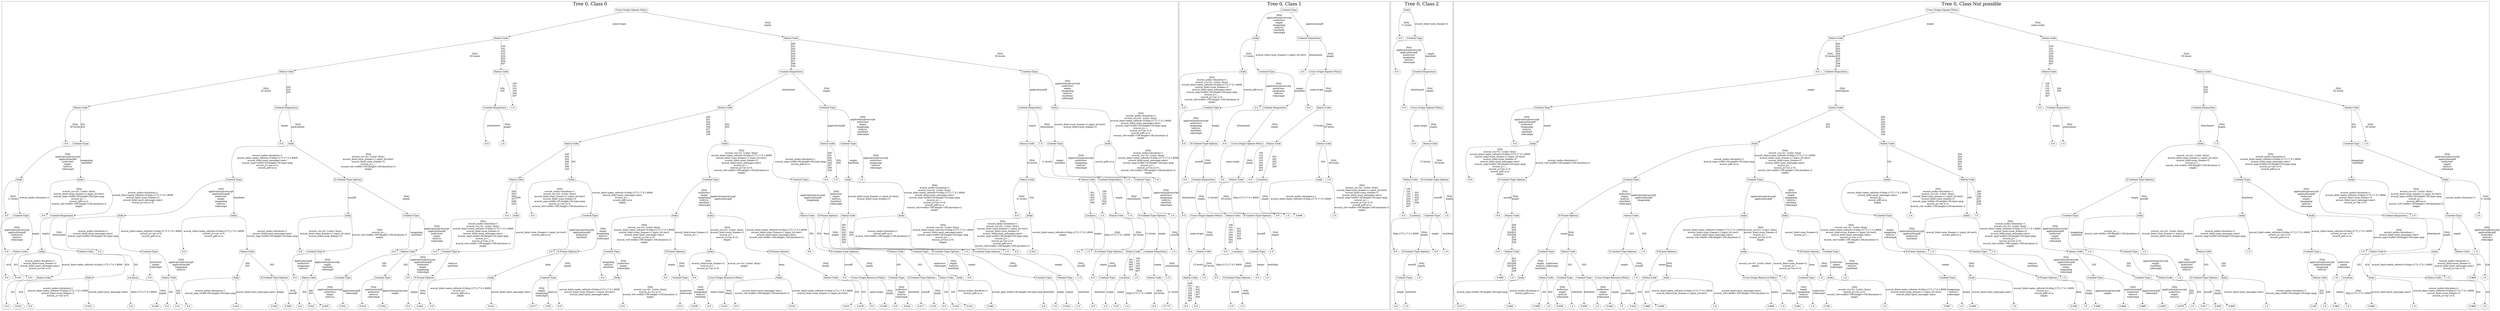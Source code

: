 /*
Generated by:
    http://https://github.com/h2oai/h2o-3/tree/master/h2o-genmodel/src/main/java/hex/genmodel/tools/PrintMojo.java
*/

/*
On a mac:

$ brew install graphviz
$ dot -Tpng file.gv -o file.png
$ open file.png
*/

digraph G {

subgraph cluster_0 {
/* Nodes */

/* Level 0 */
{
"SG_0_Node_0" [shape=box, fontsize=20, label="Cross-Origin-Opener-Policy"]
}

/* Level 1 */
{
"SG_0_Node_1" [shape=box, fontsize=20, label="Status-Code"]
"SG_0_Node_2" [shape=box, fontsize=20, label="Status-Code"]
}

/* Level 2 */
{
"SG_0_Node_3" [shape=box, fontsize=20, label="Status-Code"]
"SG_0_Node_4" [shape=box, fontsize=20, label="Status-Code"]
"SG_0_Node_5" [shape=box, fontsize=20, label="Content-Disposition"]
"SG_0_Node_6" [shape=box, fontsize=20, label="Content-Type"]
}

/* Level 3 */
{
"SG_0_Node_7" [shape=box, fontsize=20, label="Status-Code"]
"SG_0_Node_8" [shape=box, fontsize=20, label="Content-Disposition"]
"SG_0_Node_9" [shape=box, fontsize=20, label="Content-Disposition"]
"SG_0_Node_136" [fontsize=20, label="1.0"]
"SG_0_Node_10" [shape=box, fontsize=20, label="Status-Code"]
"SG_0_Node_11" [shape=box, fontsize=20, label="Content-Type"]
"SG_0_Node_12" [shape=box, fontsize=20, label="Content-Disposition"]
"SG_0_Node_13" [shape=box, fontsize=20, label="body"]
}

/* Level 4 */
{
"SG_0_Node_137" [fontsize=20, label="0.0"]
"SG_0_Node_14" [shape=box, fontsize=20, label="Content-Type"]
"SG_0_Node_138" [fontsize=20, label="0.0"]
"SG_0_Node_15" [shape=box, fontsize=20, label="body"]
"SG_0_Node_139" [fontsize=20, label="0.0"]
"SG_0_Node_140" [fontsize=20, label="1.0"]
"SG_0_Node_16" [shape=box, fontsize=20, label="Status-Code"]
"SG_0_Node_17" [shape=box, fontsize=20, label="body"]
"SG_0_Node_18" [shape=box, fontsize=20, label="Status-Code"]
"SG_0_Node_19" [shape=box, fontsize=20, label="Content-Type"]
"SG_0_Node_20" [shape=box, fontsize=20, label="Status-Code"]
"SG_0_Node_141" [fontsize=20, label="1.0"]
"SG_0_Node_21" [shape=box, fontsize=20, label="Content-Type"]
"SG_0_Node_22" [shape=box, fontsize=20, label="body"]
}

/* Level 5 */
{
"SG_0_Node_23" [shape=box, fontsize=20, label="body"]
"SG_0_Node_24" [shape=box, fontsize=20, label="body"]
"SG_0_Node_25" [shape=box, fontsize=20, label="Content-Type"]
"SG_0_Node_26" [shape=box, fontsize=20, label="X-Content-Type-Options"]
"SG_0_Node_27" [shape=box, fontsize=20, label="Status-Code"]
"SG_0_Node_28" [shape=box, fontsize=20, label="body"]
"SG_0_Node_29" [shape=box, fontsize=20, label="Content-Type"]
"SG_0_Node_30" [shape=box, fontsize=20, label="Content-Type"]
"SG_0_Node_142" [fontsize=20, label="0.0"]
"SG_0_Node_143" [fontsize=20, label="1.0"]
"SG_0_Node_31" [shape=box, fontsize=20, label="body"]
"SG_0_Node_144" [fontsize=20, label="1.0"]
"SG_0_Node_32" [shape=box, fontsize=20, label="Status-Code"]
"SG_0_Node_33" [shape=box, fontsize=20, label="Status-Code"]
"SG_0_Node_34" [shape=box, fontsize=20, label="Content-Disposition"]
"SG_0_Node_145" [fontsize=20, label="1.0"]
"SG_0_Node_35" [shape=box, fontsize=20, label="Content-Type"]
"SG_0_Node_146" [fontsize=20, label="1.0"]
}

/* Level 6 */
{
"SG_0_Node_147" [fontsize=20, label="0.0"]
"SG_0_Node_36" [shape=box, fontsize=20, label="Content-Type"]
"SG_0_Node_148" [fontsize=20, label="0.0"]
"SG_0_Node_37" [shape=box, fontsize=20, label="Content-Disposition"]
"SG_0_Node_38" [shape=box, fontsize=20, label="body"]
"SG_0_Node_39" [shape=box, fontsize=20, label="body"]
"SG_0_Node_40" [shape=box, fontsize=20, label="body"]
"SG_0_Node_41" [shape=box, fontsize=20, label="Content-Type"]
"SG_0_Node_149" [fontsize=20, label="0.0"]
"SG_0_Node_42" [shape=box, fontsize=20, label="body"]
"SG_0_Node_150" [fontsize=20, label="0.0"]
"SG_0_Node_43" [shape=box, fontsize=20, label="Content-Type"]
"SG_0_Node_44" [shape=box, fontsize=20, label="body"]
"SG_0_Node_45" [shape=box, fontsize=20, label="body"]
"SG_0_Node_46" [shape=box, fontsize=20, label="Status-Code"]
"SG_0_Node_47" [shape=box, fontsize=20, label="X-Frame-Options"]
"SG_0_Node_48" [shape=box, fontsize=20, label="Status-Code"]
"SG_0_Node_49" [shape=box, fontsize=20, label="body"]
"SG_0_Node_151" [fontsize=20, label="0.0"]
"SG_0_Node_50" [shape=box, fontsize=20, label="body"]
"SG_0_Node_51" [shape=box, fontsize=20, label="Location"]
"SG_0_Node_152" [fontsize=20, label="1.0"]
"SG_0_Node_52" [shape=box, fontsize=20, label="Status-Code"]
"SG_0_Node_153" [fontsize=20, label="1.0"]
"SG_0_Node_53" [shape=box, fontsize=20, label="X-Content-Type-Options"]
"SG_0_Node_154" [fontsize=20, label="1.0"]
}

/* Level 7 */
{
"SG_0_Node_155" [fontsize=20, label="0.0"]
"SG_0_Node_54" [shape=box, fontsize=20, label="Status-Code"]
"SG_0_Node_55" [shape=box, fontsize=20, label="body"]
"SG_0_Node_56" [shape=box, fontsize=20, label="Status-Code"]
"SG_0_Node_156" [fontsize=20, label="0.0"]
"SG_0_Node_57" [shape=box, fontsize=20, label="Content-Type"]
"SG_0_Node_157" [fontsize=20, label="0.0"]
"SG_0_Node_58" [shape=box, fontsize=20, label="Status-Code"]
"SG_0_Node_158" [fontsize=20, label="0.0"]
"SG_0_Node_59" [shape=box, fontsize=20, label="Content-Type"]
"SG_0_Node_159" [fontsize=20, label="0.0"]
"SG_0_Node_60" [shape=box, fontsize=20, label="Status-Code"]
"SG_0_Node_160" [fontsize=20, label="0.0"]
"SG_0_Node_61" [shape=box, fontsize=20, label="Content-Type"]
"SG_0_Node_161" [fontsize=20, label="0.0"]
"SG_0_Node_62" [shape=box, fontsize=20, label="X-Frame-Options"]
"SG_0_Node_63" [shape=box, fontsize=20, label="Content-Type"]
"SG_0_Node_64" [shape=box, fontsize=20, label="X-Frame-Options"]
"SG_0_Node_65" [shape=box, fontsize=20, label="body"]
"SG_0_Node_66" [shape=box, fontsize=20, label="X-Frame-Options"]
"SG_0_Node_162" [fontsize=20, label="0.0"]
"SG_0_Node_67" [shape=box, fontsize=20, label="X-Content-Type-Options"]
"SG_0_Node_68" [shape=box, fontsize=20, label="Status-Code"]
"SG_0_Node_69" [shape=box, fontsize=20, label="Content-Type"]
"SG_0_Node_70" [shape=box, fontsize=20, label="X-Content-Type-Options"]
"SG_0_Node_163" [fontsize=20, label="1.0"]
"SG_0_Node_71" [shape=box, fontsize=20, label="X-Content-Type-Options"]
"SG_0_Node_164" [fontsize=20, label="1.0"]
"SG_0_Node_165" [fontsize=20, label="0.0"]
"SG_0_Node_166" [fontsize=20, label="0.031"]
"SG_0_Node_167" [fontsize=20, label="0.0"]
"SG_0_Node_168" [fontsize=20, label="1.0"]
"SG_0_Node_73" [shape=box, fontsize=20, label="X-Content-Type-Options"]
"SG_0_Node_74" [shape=box, fontsize=20, label="Status-Code"]
"SG_0_Node_75" [shape=box, fontsize=20, label="Content-Disposition"]
"SG_0_Node_169" [fontsize=20, label="1.0"]
}

/* Level 8 */
{
"SG_0_Node_170" [fontsize=20, label="0.0"]
"SG_0_Node_171" [fontsize=20, label="0.031"]
"SG_0_Node_172" [fontsize=20, label="0.0"]
"SG_0_Node_77" [shape=box, fontsize=20, label="Status-Code"]
"SG_0_Node_78" [shape=box, fontsize=20, label="body"]
"SG_0_Node_79" [shape=box, fontsize=20, label="Location"]
"SG_0_Node_173" [fontsize=20, label="0.0"]
"SG_0_Node_80" [shape=box, fontsize=20, label="Status-Code"]
"SG_0_Node_81" [shape=box, fontsize=20, label="body"]
"SG_0_Node_82" [shape=box, fontsize=20, label="X-Content-Type-Options"]
"SG_0_Node_174" [fontsize=20, label="0.0"]
"SG_0_Node_83" [shape=box, fontsize=20, label="Status-Code"]
"SG_0_Node_84" [shape=box, fontsize=20, label="Content-Type"]
"SG_0_Node_85" [shape=box, fontsize=20, label="Content-Type"]
"SG_0_Node_175" [fontsize=20, label="0.0"]
"SG_0_Node_86" [shape=box, fontsize=20, label="X-Frame-Options"]
"SG_0_Node_87" [shape=box, fontsize=20, label="body"]
"SG_0_Node_88" [shape=box, fontsize=20, label="Content-Type"]
"SG_0_Node_176" [fontsize=20, label="0.0"]
"SG_0_Node_89" [shape=box, fontsize=20, label="body"]
"SG_0_Node_177" [fontsize=20, label="0.0"]
"SG_0_Node_90" [shape=box, fontsize=20, label="Content-Type"]
"SG_0_Node_178" [fontsize=20, label="0.0"]
"SG_0_Node_91" [shape=box, fontsize=20, label="Cross-Origin-Resource-Policy"]
"SG_0_Node_92" [shape=box, fontsize=20, label="body"]
"SG_0_Node_93" [shape=box, fontsize=20, label="Status-Code"]
"SG_0_Node_179" [fontsize=20, label="0.0"]
"SG_0_Node_94" [shape=box, fontsize=20, label="Cross-Origin-Resource-Policy"]
"SG_0_Node_95" [shape=box, fontsize=20, label="Content-Type"]
"SG_0_Node_96" [shape=box, fontsize=20, label="X-Content-Type-Options"]
"SG_0_Node_97" [shape=box, fontsize=20, label="Status-Code"]
"SG_0_Node_98" [shape=box, fontsize=20, label="body"]
"SG_0_Node_180" [fontsize=20, label="0.0"]
"SG_0_Node_99" [shape=box, fontsize=20, label="Content-Type"]
"SG_0_Node_100" [shape=box, fontsize=20, label="Content-Type"]
"SG_0_Node_181" [fontsize=20, label="1.0"]
"SG_0_Node_182" [fontsize=20, label="0.0"]
"SG_0_Node_101" [shape=box, fontsize=20, label="Content-Type"]
"SG_0_Node_102" [shape=box, fontsize=20, label="Location"]
"SG_0_Node_183" [fontsize=20, label="1.0"]
"SG_0_Node_103" [shape=box, fontsize=20, label="Status-Code"]
"SG_0_Node_184" [fontsize=20, label="1.0"]
}

/* Level 9 */
{
"SG_0_Node_185" [fontsize=20, label="0.0"]
"SG_0_Node_186" [fontsize=20, label="0.031"]
"SG_0_Node_187" [fontsize=20, label="0.0"]
"SG_0_Node_188" [fontsize=20, label="0.031"]
"SG_0_Node_189" [fontsize=20, label="0.0"]
"SG_0_Node_190" [fontsize=20, label="0.038"]
"SG_0_Node_191" [fontsize=20, label="0.0"]
"SG_0_Node_192" [fontsize=20, label="0.01"]
"SG_0_Node_193" [fontsize=20, label="0.0"]
"SG_0_Node_194" [fontsize=20, label="0.031"]
"SG_0_Node_195" [fontsize=20, label="0.042"]
"SG_0_Node_196" [fontsize=20, label="0.083"]
"SG_0_Node_197" [fontsize=20, label="0.0"]
"SG_0_Node_198" [fontsize=20, label="0.021"]
"SG_0_Node_199" [fontsize=20, label="0.005"]
"SG_0_Node_200" [fontsize=20, label="0.031"]
"SG_0_Node_201" [fontsize=20, label="0.016"]
"SG_0_Node_202" [fontsize=20, label="0.052"]
"SG_0_Node_203" [fontsize=20, label="0.0"]
"SG_0_Node_204" [fontsize=20, label="0.063"]
"SG_0_Node_205" [fontsize=20, label="0.0"]
"SG_0_Node_206" [fontsize=20, label="0.031"]
"SG_0_Node_207" [fontsize=20, label="0.017"]
"SG_0_Node_208" [fontsize=20, label="0.05"]
"SG_0_Node_209" [fontsize=20, label="0.0"]
"SG_0_Node_210" [fontsize=20, label="0.01"]
"SG_0_Node_211" [fontsize=20, label="0.0"]
"SG_0_Node_212" [fontsize=20, label="0.039"]
"SG_0_Node_213" [fontsize=20, label="0.0"]
"SG_0_Node_214" [fontsize=20, label="0.031"]
"SG_0_Node_215" [fontsize=20, label="0.0"]
"SG_0_Node_216" [fontsize=20, label="0.031"]
"SG_0_Node_217" [fontsize=20, label="0.031"]
"SG_0_Node_218" [fontsize=20, label="0.078"]
"SG_0_Node_219" [fontsize=20, label="0.0"]
"SG_0_Node_220" [fontsize=20, label="0.056"]
"SG_0_Node_221" [fontsize=20, label="0.0"]
"SG_0_Node_222" [fontsize=20, label="0.042"]
"SG_0_Node_223" [fontsize=20, label="0.017"]
"SG_0_Node_224" [fontsize=20, label="0.05"]
"SG_0_Node_225" [fontsize=20, label="0.0"]
"SG_0_Node_226" [fontsize=20, label="0.042"]
"SG_0_Node_227" [fontsize=20, label="0.031"]
"SG_0_Node_228" [fontsize=20, label="0.083"]
"SG_0_Node_229" [fontsize=20, label="0.0"]
"SG_0_Node_230" [fontsize=20, label="1.0"]
"SG_0_Node_231" [fontsize=20, label="0.204"]
"SG_0_Node_232" [fontsize=20, label="1.0"]
"SG_0_Node_233" [fontsize=20, label="0.0"]
"SG_0_Node_234" [fontsize=20, label="1.0"]
"SG_0_Node_235" [fontsize=20, label="0.25"]
"SG_0_Node_236" [fontsize=20, label="1.0"]
"SG_0_Node_237" [fontsize=20, label="0.0"]
"SG_0_Node_238" [fontsize=20, label="0.773"]
}

/* Edges */
"SG_0_Node_0" -> "SG_0_Node_1" [fontsize=20, label="same-origin
"]
"SG_0_Node_0" -> "SG_0_Node_2" [fontsize=20, label="[NA]
empty
"]
"SG_0_Node_2" -> "SG_0_Node_5" [fontsize=20, label="200
201
202
203
204
205
206
207
208
226
"]
"SG_0_Node_2" -> "SG_0_Node_6" [fontsize=20, label="[NA]
53 levels
"]
"SG_0_Node_6" -> "SG_0_Node_12" [fontsize=20, label="application/pdf
"]
"SG_0_Node_6" -> "SG_0_Node_13" [fontsize=20, label="[NA]
application/javascript
audio/wav
empty
image/png
text/css
text/html
video/mp4
"]
"SG_0_Node_13" -> "SG_0_Node_21" [fontsize=20, label="ecocnt_html=num_frames=1,input_id=test1
ecocnt_html=num_frames=2
"]
"SG_0_Node_13" -> "SG_0_Node_22" [fontsize=20, label="[NA]
ecocnt_audio=duration=1
ecocnt_css=h1 {color: blue}
ecocnt_html=meta_refresh=0;http://172.17.0.1:8000
ecocnt_html=post_message=mes1
ecocnt_img=width=50,height=50,type=png
ecocnt_js=.,,.
ecocnt_js=var a=5;
ecocnt_pdf=a=a
ecocnt_vid=width=100,height=100,duration=2
empty
"]
"SG_0_Node_22" -> "SG_0_Node_35" [fontsize=20, label="ecocnt_pdf=a=a
"]
"SG_0_Node_22" -> "SG_0_Node_146" [fontsize=20, label="[NA]
ecocnt_audio=duration=1
ecocnt_css=h1 {color: blue}
ecocnt_html=meta_refresh=0;http://172.17.0.1:8000
ecocnt_html=post_message=mes1
ecocnt_img=width=50,height=50,type=png
ecocnt_js=.,,.
ecocnt_js=var a=5;
ecocnt_vid=width=100,height=100,duration=2
empty
"]
"SG_0_Node_35" -> "SG_0_Node_53" [fontsize=20, label="empty
"]
"SG_0_Node_35" -> "SG_0_Node_154" [fontsize=20, label="[NA]
application/javascript
audio/wav
image/png
text/css
text/html
video/mp4
"]
"SG_0_Node_53" -> "SG_0_Node_75" [fontsize=20, label="empty
"]
"SG_0_Node_53" -> "SG_0_Node_169" [fontsize=20, label="[NA]
nosniff
"]
"SG_0_Node_75" -> "SG_0_Node_103" [fontsize=20, label="empty
"]
"SG_0_Node_75" -> "SG_0_Node_184" [fontsize=20, label="[NA]
attachment
"]
"SG_0_Node_103" -> "SG_0_Node_237" [fontsize=20, label="[NA]
42 levels
"]
"SG_0_Node_103" -> "SG_0_Node_238" [fontsize=20, label="11 levels
"]
"SG_0_Node_21" -> "SG_0_Node_34" [fontsize=20, label="empty
text/html
"]
"SG_0_Node_21" -> "SG_0_Node_145" [fontsize=20, label="[NA]
application/javascript
audio/wav
image/png
text/css
video/mp4
"]
"SG_0_Node_34" -> "SG_0_Node_52" [fontsize=20, label="empty
"]
"SG_0_Node_34" -> "SG_0_Node_153" [fontsize=20, label="[NA]
attachment
"]
"SG_0_Node_52" -> "SG_0_Node_73" [fontsize=20, label="[NA]
42 levels
"]
"SG_0_Node_52" -> "SG_0_Node_74" [fontsize=20, label="11 levels
"]
"SG_0_Node_74" -> "SG_0_Node_102" [fontsize=20, label="301
302
303
307
308
"]
"SG_0_Node_74" -> "SG_0_Node_183" [fontsize=20, label="100
101
102
103
304
407
"]
"SG_0_Node_102" -> "SG_0_Node_235" [fontsize=20, label="empty
"]
"SG_0_Node_102" -> "SG_0_Node_236" [fontsize=20, label="[NA]
http://172.17.0.1:8000
"]
"SG_0_Node_73" -> "SG_0_Node_182" [fontsize=20, label="empty
"]
"SG_0_Node_73" -> "SG_0_Node_101" [fontsize=20, label="[NA]
nosniff
"]
"SG_0_Node_101" -> "SG_0_Node_233" [fontsize=20, label="text/html
"]
"SG_0_Node_101" -> "SG_0_Node_234" [fontsize=20, label="empty
"]
"SG_0_Node_12" -> "SG_0_Node_20" [fontsize=20, label="empty
"]
"SG_0_Node_12" -> "SG_0_Node_141" [fontsize=20, label="[NA]
attachment
"]
"SG_0_Node_20" -> "SG_0_Node_32" [fontsize=20, label="[NA]
42 levels
"]
"SG_0_Node_20" -> "SG_0_Node_33" [fontsize=20, label="11 levels
"]
"SG_0_Node_33" -> "SG_0_Node_51" [fontsize=20, label="301
302
303
307
308
"]
"SG_0_Node_33" -> "SG_0_Node_152" [fontsize=20, label="100
101
102
103
304
407
"]
"SG_0_Node_51" -> "SG_0_Node_167" [fontsize=20, label="empty
"]
"SG_0_Node_51" -> "SG_0_Node_168" [fontsize=20, label="[NA]
http://172.17.0.1:8000
"]
"SG_0_Node_32" -> "SG_0_Node_151" [fontsize=20, label="[NA]
41 levels
"]
"SG_0_Node_32" -> "SG_0_Node_50" [fontsize=20, label="424
"]
"SG_0_Node_50" -> "SG_0_Node_165" [fontsize=20, label="[NA]
ecocnt_audio=duration=1
ecocnt_css=h1 {color: blue}
ecocnt_html=num_frames=1,input_id=test1
ecocnt_html=num_frames=2
ecocnt_html=post_message=mes1
ecocnt_img=width=50,height=50,type=png
ecocnt_js=.,,.
ecocnt_js=var a=5;
ecocnt_pdf=a=a
ecocnt_vid=width=100,height=100,duration=2
"]
"SG_0_Node_50" -> "SG_0_Node_166" [fontsize=20, label="ecocnt_html=meta_refresh=0;http://172.17.0.1:8000
empty
"]
"SG_0_Node_5" -> "SG_0_Node_10" [fontsize=20, label="attachment
"]
"SG_0_Node_5" -> "SG_0_Node_11" [fontsize=20, label="[NA]
empty
"]
"SG_0_Node_11" -> "SG_0_Node_18" [fontsize=20, label="application/pdf
"]
"SG_0_Node_11" -> "SG_0_Node_19" [fontsize=20, label="[NA]
application/javascript
audio/wav
empty
image/png
text/css
text/html
video/mp4
"]
"SG_0_Node_19" -> "SG_0_Node_31" [fontsize=20, label="empty
text/html
"]
"SG_0_Node_19" -> "SG_0_Node_144" [fontsize=20, label="[NA]
application/javascript
audio/wav
image/png
text/css
video/mp4
"]
"SG_0_Node_31" -> "SG_0_Node_48" [fontsize=20, label="ecocnt_html=num_frames=1,input_id=test1
ecocnt_html=num_frames=2
"]
"SG_0_Node_31" -> "SG_0_Node_49" [fontsize=20, label="[NA]
ecocnt_audio=duration=1
ecocnt_css=h1 {color: blue}
ecocnt_html=meta_refresh=0;http://172.17.0.1:8000
ecocnt_html=post_message=mes1
ecocnt_img=width=50,height=50,type=png
ecocnt_js=.,,.
ecocnt_js=var a=5;
ecocnt_pdf=a=a
ecocnt_vid=width=100,height=100,duration=2
empty
"]
"SG_0_Node_49" -> "SG_0_Node_71" [fontsize=20, label="ecocnt_audio=duration=1
ecocnt_pdf=a=a
ecocnt_vid=width=100,height=100,duration=2
"]
"SG_0_Node_49" -> "SG_0_Node_164" [fontsize=20, label="[NA]
ecocnt_css=h1 {color: blue}
ecocnt_html=meta_refresh=0;http://172.17.0.1:8000
ecocnt_html=post_message=mes1
ecocnt_img=width=50,height=50,type=png
ecocnt_js=.,,.
ecocnt_js=var a=5;
empty
"]
"SG_0_Node_71" -> "SG_0_Node_100" [fontsize=20, label="empty
"]
"SG_0_Node_71" -> "SG_0_Node_181" [fontsize=20, label="[NA]
nosniff
"]
"SG_0_Node_100" -> "SG_0_Node_231" [fontsize=20, label="empty
"]
"SG_0_Node_100" -> "SG_0_Node_232" [fontsize=20, label="text/html
"]
"SG_0_Node_48" -> "SG_0_Node_70" [fontsize=20, label="200
201
202
203
206
207
208
226
"]
"SG_0_Node_48" -> "SG_0_Node_163" [fontsize=20, label="204
205
"]
"SG_0_Node_70" -> "SG_0_Node_180" [fontsize=20, label="empty
"]
"SG_0_Node_70" -> "SG_0_Node_99" [fontsize=20, label="[NA]
nosniff
"]
"SG_0_Node_99" -> "SG_0_Node_229" [fontsize=20, label="text/html
"]
"SG_0_Node_99" -> "SG_0_Node_230" [fontsize=20, label="empty
"]
"SG_0_Node_18" -> "SG_0_Node_142" [fontsize=20, label="200
201
202
203
206
207
208
226
"]
"SG_0_Node_18" -> "SG_0_Node_143" [fontsize=20, label="204
205
"]
"SG_0_Node_10" -> "SG_0_Node_16" [fontsize=20, label="200
201
204
205
206
207
208
226
"]
"SG_0_Node_10" -> "SG_0_Node_17" [fontsize=20, label="202
203
"]
"SG_0_Node_17" -> "SG_0_Node_29" [fontsize=20, label="[NA]
ecocnt_css=h1 {color: blue}
ecocnt_html=meta_refresh=0;http://172.17.0.1:8000
ecocnt_html=num_frames=1,input_id=test1
ecocnt_html=num_frames=2
ecocnt_html=post_message=mes1
ecocnt_js=.,,.
ecocnt_js=var a=5;
ecocnt_vid=width=100,height=100,duration=2
empty
"]
"SG_0_Node_17" -> "SG_0_Node_30" [fontsize=20, label="ecocnt_audio=duration=1
ecocnt_img=width=50,height=50,type=png
ecocnt_pdf=a=a
"]
"SG_0_Node_30" -> "SG_0_Node_46" [fontsize=20, label="application/javascript
application/pdf
image/png
"]
"SG_0_Node_30" -> "SG_0_Node_47" [fontsize=20, label="[NA]
audio/wav
empty
text/css
text/html
video/mp4
"]
"SG_0_Node_47" -> "SG_0_Node_68" [fontsize=20, label="deny
"]
"SG_0_Node_47" -> "SG_0_Node_69" [fontsize=20, label="[NA]
empty
"]
"SG_0_Node_69" -> "SG_0_Node_97" [fontsize=20, label="audio/wav
video/mp4
"]
"SG_0_Node_69" -> "SG_0_Node_98" [fontsize=20, label="[NA]
empty
text/css
text/html
"]
"SG_0_Node_98" -> "SG_0_Node_227" [fontsize=20, label="ecocnt_audio=duration=1
ecocnt_pdf=a=a
"]
"SG_0_Node_98" -> "SG_0_Node_228" [fontsize=20, label="ecocnt_img=width=50,height=50,type=png
"]
"SG_0_Node_97" -> "SG_0_Node_225" [fontsize=20, label="202
"]
"SG_0_Node_97" -> "SG_0_Node_226" [fontsize=20, label="203
"]
"SG_0_Node_68" -> "SG_0_Node_95" [fontsize=20, label="203
"]
"SG_0_Node_68" -> "SG_0_Node_96" [fontsize=20, label="202
"]
"SG_0_Node_96" -> "SG_0_Node_223" [fontsize=20, label="nosniff
"]
"SG_0_Node_96" -> "SG_0_Node_224" [fontsize=20, label="[NA]
empty
"]
"SG_0_Node_95" -> "SG_0_Node_221" [fontsize=20, label="[NA]
audio/wav
empty
text/css
video/mp4
"]
"SG_0_Node_95" -> "SG_0_Node_222" [fontsize=20, label="text/html
"]
"SG_0_Node_46" -> "SG_0_Node_162" [fontsize=20, label="202
"]
"SG_0_Node_46" -> "SG_0_Node_67" [fontsize=20, label="203
"]
"SG_0_Node_67" -> "SG_0_Node_179" [fontsize=20, label="nosniff
"]
"SG_0_Node_67" -> "SG_0_Node_94" [fontsize=20, label="[NA]
empty
"]
"SG_0_Node_94" -> "SG_0_Node_219" [fontsize=20, label="same-origin
"]
"SG_0_Node_94" -> "SG_0_Node_220" [fontsize=20, label="[NA]
empty
"]
"SG_0_Node_29" -> "SG_0_Node_44" [fontsize=20, label="[NA]
audio/wav
empty
image/png
text/css
text/html
video/mp4
"]
"SG_0_Node_29" -> "SG_0_Node_45" [fontsize=20, label="application/javascript
application/pdf
"]
"SG_0_Node_45" -> "SG_0_Node_65" [fontsize=20, label="[NA]
ecocnt_css=h1 {color: blue}
ecocnt_html=num_frames=2
ecocnt_js=.,,.
ecocnt_js=var a=5;
empty
"]
"SG_0_Node_45" -> "SG_0_Node_66" [fontsize=20, label="ecocnt_html=meta_refresh=0;http://172.17.0.1:8000
ecocnt_html=num_frames=1,input_id=test1
ecocnt_html=post_message=mes1
ecocnt_vid=width=100,height=100,duration=2
"]
"SG_0_Node_66" -> "SG_0_Node_92" [fontsize=20, label="deny
"]
"SG_0_Node_66" -> "SG_0_Node_93" [fontsize=20, label="[NA]
empty
"]
"SG_0_Node_93" -> "SG_0_Node_217" [fontsize=20, label="203
"]
"SG_0_Node_93" -> "SG_0_Node_218" [fontsize=20, label="202
"]
"SG_0_Node_92" -> "SG_0_Node_215" [fontsize=20, label="ecocnt_html=post_message=mes1
ecocnt_vid=width=100,height=100,duration=2
"]
"SG_0_Node_92" -> "SG_0_Node_216" [fontsize=20, label="ecocnt_html=meta_refresh=0;http://172.17.0.1:8000
ecocnt_html=num_frames=1,input_id=test1
"]
"SG_0_Node_65" -> "SG_0_Node_178" [fontsize=20, label="[NA]
ecocnt_html=num_frames=2
ecocnt_js=.,,.
ecocnt_js=var a=5;
"]
"SG_0_Node_65" -> "SG_0_Node_91" [fontsize=20, label="ecocnt_css=h1 {color: blue}
empty
"]
"SG_0_Node_91" -> "SG_0_Node_213" [fontsize=20, label="same-origin
"]
"SG_0_Node_91" -> "SG_0_Node_214" [fontsize=20, label="[NA]
empty
"]
"SG_0_Node_44" -> "SG_0_Node_63" [fontsize=20, label="[NA]
ecocnt_css=h1 {color: blue}
ecocnt_html=meta_refresh=0;http://172.17.0.1:8000
ecocnt_html=num_frames=1,input_id=test1
ecocnt_html=post_message=mes1
ecocnt_js=var a=5;
ecocnt_vid=width=100,height=100,duration=2
empty
"]
"SG_0_Node_44" -> "SG_0_Node_64" [fontsize=20, label="ecocnt_html=num_frames=2
ecocnt_js=.,,.
"]
"SG_0_Node_64" -> "SG_0_Node_177" [fontsize=20, label="empty
"]
"SG_0_Node_64" -> "SG_0_Node_90" [fontsize=20, label="[NA]
deny
"]
"SG_0_Node_90" -> "SG_0_Node_211" [fontsize=20, label="audio/wav
video/mp4
"]
"SG_0_Node_90" -> "SG_0_Node_212" [fontsize=20, label="[NA]
empty
image/png
text/css
text/html
"]
"SG_0_Node_63" -> "SG_0_Node_176" [fontsize=20, label="image/png
text/css
text/html
"]
"SG_0_Node_63" -> "SG_0_Node_89" [fontsize=20, label="[NA]
audio/wav
empty
video/mp4
"]
"SG_0_Node_89" -> "SG_0_Node_209" [fontsize=20, label="ecocnt_html=meta_refresh=0;http://172.17.0.1:8000
ecocnt_html=num_frames=1,input_id=test1
ecocnt_html=post_message=mes1
"]
"SG_0_Node_89" -> "SG_0_Node_210" [fontsize=20, label="[NA]
ecocnt_css=h1 {color: blue}
ecocnt_js=var a=5;
ecocnt_vid=width=100,height=100,duration=2
empty
"]
"SG_0_Node_16" -> "SG_0_Node_27" [fontsize=20, label="200
204
205
206
207
208
226
"]
"SG_0_Node_16" -> "SG_0_Node_28" [fontsize=20, label="201
"]
"SG_0_Node_28" -> "SG_0_Node_150" [fontsize=20, label="[NA]
ecocnt_audio=duration=1
ecocnt_css=h1 {color: blue}
ecocnt_html=num_frames=1,input_id=test1
ecocnt_html=num_frames=2
ecocnt_img=width=50,height=50,type=png
ecocnt_js=var a=5;
ecocnt_vid=width=100,height=100,duration=2
"]
"SG_0_Node_28" -> "SG_0_Node_43" [fontsize=20, label="ecocnt_html=meta_refresh=0;http://172.17.0.1:8000
ecocnt_html=post_message=mes1
ecocnt_js=.,,.
ecocnt_pdf=a=a
empty
"]
"SG_0_Node_43" -> "SG_0_Node_161" [fontsize=20, label="application/javascript
application/pdf
audio/wav
text/html
"]
"SG_0_Node_43" -> "SG_0_Node_62" [fontsize=20, label="[NA]
empty
image/png
text/css
video/mp4
"]
"SG_0_Node_62" -> "SG_0_Node_87" [fontsize=20, label="deny
"]
"SG_0_Node_62" -> "SG_0_Node_88" [fontsize=20, label="[NA]
empty
"]
"SG_0_Node_88" -> "SG_0_Node_207" [fontsize=20, label="[NA]
empty
image/png
video/mp4
"]
"SG_0_Node_88" -> "SG_0_Node_208" [fontsize=20, label="text/css
"]
"SG_0_Node_87" -> "SG_0_Node_205" [fontsize=20, label="ecocnt_html=meta_refresh=0;http://172.17.0.1:8000
ecocnt_js=.,,.
ecocnt_pdf=a=a
empty
"]
"SG_0_Node_87" -> "SG_0_Node_206" [fontsize=20, label="ecocnt_html=post_message=mes1
"]
"SG_0_Node_27" -> "SG_0_Node_149" [fontsize=20, label="204
205
206
207
208
226
"]
"SG_0_Node_27" -> "SG_0_Node_42" [fontsize=20, label="200
"]
"SG_0_Node_42" -> "SG_0_Node_160" [fontsize=20, label="[NA]
ecocnt_audio=duration=1
ecocnt_css=h1 {color: blue}
ecocnt_html=meta_refresh=0;http://172.17.0.1:8000
ecocnt_html=num_frames=2
ecocnt_html=post_message=mes1
ecocnt_img=width=50,height=50,type=png
ecocnt_js=.,,.
ecocnt_js=var a=5;
ecocnt_vid=width=100,height=100,duration=2
empty
"]
"SG_0_Node_42" -> "SG_0_Node_61" [fontsize=20, label="ecocnt_html=num_frames=1,input_id=test1
ecocnt_pdf=a=a
"]
"SG_0_Node_61" -> "SG_0_Node_175" [fontsize=20, label="[NA]
application/javascript
application/pdf
audio/wav
empty
image/png
video/mp4
"]
"SG_0_Node_61" -> "SG_0_Node_86" [fontsize=20, label="text/css
text/html
"]
"SG_0_Node_86" -> "SG_0_Node_203" [fontsize=20, label="empty
"]
"SG_0_Node_86" -> "SG_0_Node_204" [fontsize=20, label="[NA]
deny
"]
"SG_0_Node_1" -> "SG_0_Node_3" [fontsize=20, label="[NA]
55 levels
"]
"SG_0_Node_1" -> "SG_0_Node_4" [fontsize=20, label="100
101
102
103
204
205
304
407
"]
"SG_0_Node_4" -> "SG_0_Node_9" [fontsize=20, label="204
205
"]
"SG_0_Node_4" -> "SG_0_Node_136" [fontsize=20, label="100
101
102
103
304
407
"]
"SG_0_Node_9" -> "SG_0_Node_139" [fontsize=20, label="attachment
"]
"SG_0_Node_9" -> "SG_0_Node_140" [fontsize=20, label="[NA]
empty
"]
"SG_0_Node_3" -> "SG_0_Node_7" [fontsize=20, label="[NA]
52 levels
"]
"SG_0_Node_3" -> "SG_0_Node_8" [fontsize=20, label="200
202
203
"]
"SG_0_Node_8" -> "SG_0_Node_138" [fontsize=20, label="empty
"]
"SG_0_Node_8" -> "SG_0_Node_15" [fontsize=20, label="[NA]
attachment
"]
"SG_0_Node_15" -> "SG_0_Node_25" [fontsize=20, label="ecocnt_audio=duration=1
ecocnt_html=meta_refresh=0;http://172.17.0.1:8000
ecocnt_html=post_message=mes1
ecocnt_img=width=50,height=50,type=png
ecocnt_js=var a=5;
ecocnt_pdf=a=a
"]
"SG_0_Node_15" -> "SG_0_Node_26" [fontsize=20, label="[NA]
ecocnt_css=h1 {color: blue}
ecocnt_html=num_frames=1,input_id=test1
ecocnt_html=num_frames=2
ecocnt_js=.,,.
ecocnt_vid=width=100,height=100,duration=2
empty
"]
"SG_0_Node_26" -> "SG_0_Node_40" [fontsize=20, label="nosniff
"]
"SG_0_Node_26" -> "SG_0_Node_41" [fontsize=20, label="[NA]
empty
"]
"SG_0_Node_41" -> "SG_0_Node_159" [fontsize=20, label="image/png
text/html
"]
"SG_0_Node_41" -> "SG_0_Node_60" [fontsize=20, label="[NA]
application/javascript
application/pdf
audio/wav
empty
text/css
video/mp4
"]
"SG_0_Node_60" -> "SG_0_Node_84" [fontsize=20, label="200
203
"]
"SG_0_Node_60" -> "SG_0_Node_85" [fontsize=20, label="202
"]
"SG_0_Node_85" -> "SG_0_Node_201" [fontsize=20, label="[NA]
application/pdf
audio/wav
text/css
video/mp4
"]
"SG_0_Node_85" -> "SG_0_Node_202" [fontsize=20, label="application/javascript
empty
"]
"SG_0_Node_84" -> "SG_0_Node_199" [fontsize=20, label="[NA]
application/javascript
audio/wav
empty
text/css
"]
"SG_0_Node_84" -> "SG_0_Node_200" [fontsize=20, label="application/pdf
video/mp4
"]
"SG_0_Node_40" -> "SG_0_Node_158" [fontsize=20, label="ecocnt_css=h1 {color: blue}
ecocnt_html=num_frames=1,input_id=test1
ecocnt_html=num_frames=2
"]
"SG_0_Node_40" -> "SG_0_Node_59" [fontsize=20, label="[NA]
ecocnt_js=.,,.
ecocnt_vid=width=100,height=100,duration=2
empty
"]
"SG_0_Node_59" -> "SG_0_Node_174" [fontsize=20, label="application/pdf
audio/wav
image/png
text/css
"]
"SG_0_Node_59" -> "SG_0_Node_83" [fontsize=20, label="[NA]
application/javascript
empty
text/html
video/mp4
"]
"SG_0_Node_83" -> "SG_0_Node_197" [fontsize=20, label="202
"]
"SG_0_Node_83" -> "SG_0_Node_198" [fontsize=20, label="200
203
"]
"SG_0_Node_25" -> "SG_0_Node_38" [fontsize=20, label="[NA]
application/javascript
application/pdf
audio/wav
empty
image/png
text/css
video/mp4
"]
"SG_0_Node_25" -> "SG_0_Node_39" [fontsize=20, label="text/html
"]
"SG_0_Node_39" -> "SG_0_Node_157" [fontsize=20, label="ecocnt_html=meta_refresh=0;http://172.17.0.1:8000
ecocnt_js=var a=5;
ecocnt_pdf=a=a
"]
"SG_0_Node_39" -> "SG_0_Node_58" [fontsize=20, label="ecocnt_audio=duration=1
ecocnt_html=post_message=mes1
ecocnt_img=width=50,height=50,type=png
"]
"SG_0_Node_58" -> "SG_0_Node_81" [fontsize=20, label="200
202
"]
"SG_0_Node_58" -> "SG_0_Node_82" [fontsize=20, label="203
"]
"SG_0_Node_82" -> "SG_0_Node_195" [fontsize=20, label="empty
"]
"SG_0_Node_82" -> "SG_0_Node_196" [fontsize=20, label="[NA]
nosniff
"]
"SG_0_Node_81" -> "SG_0_Node_193" [fontsize=20, label="ecocnt_audio=duration=1
ecocnt_img=width=50,height=50,type=png
"]
"SG_0_Node_81" -> "SG_0_Node_194" [fontsize=20, label="ecocnt_html=post_message=mes1
"]
"SG_0_Node_38" -> "SG_0_Node_156" [fontsize=20, label="ecocnt_audio=duration=1
ecocnt_html=post_message=mes1
ecocnt_img=width=50,height=50,type=png
"]
"SG_0_Node_38" -> "SG_0_Node_57" [fontsize=20, label="ecocnt_html=meta_refresh=0;http://172.17.0.1:8000
ecocnt_js=var a=5;
ecocnt_pdf=a=a
"]
"SG_0_Node_57" -> "SG_0_Node_173" [fontsize=20, label="audio/wav
empty
video/mp4
"]
"SG_0_Node_57" -> "SG_0_Node_80" [fontsize=20, label="[NA]
application/javascript
application/pdf
image/png
text/css
"]
"SG_0_Node_80" -> "SG_0_Node_191" [fontsize=20, label="200
"]
"SG_0_Node_80" -> "SG_0_Node_192" [fontsize=20, label="202
203
"]
"SG_0_Node_7" -> "SG_0_Node_137" [fontsize=20, label="[NA]
50 levels
"]
"SG_0_Node_7" -> "SG_0_Node_14" [fontsize=20, label="201
424
"]
"SG_0_Node_14" -> "SG_0_Node_23" [fontsize=20, label="[NA]
application/javascript
application/pdf
audio/wav
empty
text/css
video/mp4
"]
"SG_0_Node_14" -> "SG_0_Node_24" [fontsize=20, label="image/png
text/html
"]
"SG_0_Node_24" -> "SG_0_Node_148" [fontsize=20, label="[NA]
ecocnt_css=h1 {color: blue}
ecocnt_html=num_frames=1,input_id=test1
ecocnt_img=width=50,height=50,type=png
ecocnt_js=.,,.
ecocnt_pdf=a=a
ecocnt_vid=width=100,height=100,duration=2
empty
"]
"SG_0_Node_24" -> "SG_0_Node_37" [fontsize=20, label="ecocnt_audio=duration=1
ecocnt_html=meta_refresh=0;http://172.17.0.1:8000
ecocnt_html=num_frames=2
ecocnt_html=post_message=mes1
ecocnt_js=var a=5;
"]
"SG_0_Node_37" -> "SG_0_Node_55" [fontsize=20, label="empty
"]
"SG_0_Node_37" -> "SG_0_Node_56" [fontsize=20, label="[NA]
attachment
"]
"SG_0_Node_56" -> "SG_0_Node_78" [fontsize=20, label="424
"]
"SG_0_Node_56" -> "SG_0_Node_79" [fontsize=20, label="201
"]
"SG_0_Node_79" -> "SG_0_Node_189" [fontsize=20, label="http://172.17.0.1:8000
"]
"SG_0_Node_79" -> "SG_0_Node_190" [fontsize=20, label="[NA]
empty
"]
"SG_0_Node_78" -> "SG_0_Node_187" [fontsize=20, label="ecocnt_audio=duration=1
ecocnt_html=meta_refresh=0;http://172.17.0.1:8000
ecocnt_html=num_frames=2
ecocnt_js=var a=5;
"]
"SG_0_Node_78" -> "SG_0_Node_188" [fontsize=20, label="ecocnt_html=post_message=mes1
"]
"SG_0_Node_55" -> "SG_0_Node_172" [fontsize=20, label="ecocnt_audio=duration=1
ecocnt_html=num_frames=2
ecocnt_html=post_message=mes1
ecocnt_js=var a=5;
"]
"SG_0_Node_55" -> "SG_0_Node_77" [fontsize=20, label="ecocnt_html=meta_refresh=0;http://172.17.0.1:8000
"]
"SG_0_Node_77" -> "SG_0_Node_185" [fontsize=20, label="201
"]
"SG_0_Node_77" -> "SG_0_Node_186" [fontsize=20, label="424
"]
"SG_0_Node_23" -> "SG_0_Node_147" [fontsize=20, label="[NA]
11 levels
"]
"SG_0_Node_23" -> "SG_0_Node_36" [fontsize=20, label="ecocnt_audio=duration=1
"]
"SG_0_Node_36" -> "SG_0_Node_155" [fontsize=20, label="[NA]
application/javascript
application/pdf
audio/wav
text/css
video/mp4
"]
"SG_0_Node_36" -> "SG_0_Node_54" [fontsize=20, label="empty
"]
"SG_0_Node_54" -> "SG_0_Node_170" [fontsize=20, label="424
"]
"SG_0_Node_54" -> "SG_0_Node_171" [fontsize=20, label="201
"]

fontsize=40
label="Tree 0, Class 0"
}

subgraph cluster_1 {
/* Nodes */

/* Level 0 */
{
"SG_1_Node_0" [shape=box, fontsize=20, label="Content-Type"]
}

/* Level 1 */
{
"SG_1_Node_1" [shape=box, fontsize=20, label="body"]
"SG_1_Node_2" [shape=box, fontsize=20, label="Content-Disposition"]
}

/* Level 2 */
{
"SG_1_Node_3" [shape=box, fontsize=20, label="body"]
"SG_1_Node_4" [shape=box, fontsize=20, label="Content-Type"]
"SG_1_Node_28" [fontsize=20, label="0.0"]
"SG_1_Node_5" [shape=box, fontsize=20, label="Cross-Origin-Opener-Policy"]
}

/* Level 3 */
{
"SG_1_Node_29" [fontsize=20, label="0.0"]
"SG_1_Node_6" [shape=box, fontsize=20, label="Content-Type"]
"SG_1_Node_30" [fontsize=20, label="0.0"]
"SG_1_Node_7" [shape=box, fontsize=20, label="Content-Disposition"]
"SG_1_Node_31" [fontsize=20, label="0.0"]
"SG_1_Node_8" [shape=box, fontsize=20, label="Status-Code"]
}

/* Level 4 */
{
"SG_1_Node_32" [fontsize=20, label="0.0"]
"SG_1_Node_9" [shape=box, fontsize=20, label="X-Content-Type-Options"]
"SG_1_Node_33" [fontsize=20, label="0.0"]
"SG_1_Node_10" [shape=box, fontsize=20, label="Cross-Origin-Opener-Policy"]
"SG_1_Node_11" [shape=box, fontsize=20, label="Status-Code"]
"SG_1_Node_12" [shape=box, fontsize=20, label="Status-Code"]
}

/* Level 5 */
{
"SG_1_Node_34" [fontsize=20, label="0.0"]
"SG_1_Node_13" [shape=box, fontsize=20, label="Content-Disposition"]
"SG_1_Node_35" [fontsize=20, label="0.0"]
"SG_1_Node_14" [shape=box, fontsize=20, label="Status-Code"]
"SG_1_Node_36" [fontsize=20, label="0.0"]
"SG_1_Node_15" [shape=box, fontsize=20, label="Location"]
"SG_1_Node_16" [shape=box, fontsize=20, label="body"]
"SG_1_Node_37" [fontsize=20, label="1.0"]
}

/* Level 6 */
{
"SG_1_Node_38" [fontsize=20, label="0.0"]
"SG_1_Node_17" [shape=box, fontsize=20, label="Cross-Origin-Opener-Policy"]
"SG_1_Node_18" [shape=box, fontsize=20, label="Status-Code"]
"SG_1_Node_19" [shape=box, fontsize=20, label="X-Content-Type-Options"]
"SG_1_Node_39" [fontsize=20, label="0.0"]
"SG_1_Node_40" [fontsize=20, label="1.0"]
"SG_1_Node_41" [fontsize=20, label="0.969"]
"SG_1_Node_42" [fontsize=20, label="1.0"]
}

/* Level 7 */
{
"SG_1_Node_43" [fontsize=20, label="0.0"]
"SG_1_Node_21" [shape=box, fontsize=20, label="Status-Code"]
"SG_1_Node_44" [fontsize=20, label="0.0"]
"SG_1_Node_22" [shape=box, fontsize=20, label="Location"]
"SG_1_Node_23" [shape=box, fontsize=20, label="Content-Type"]
"SG_1_Node_45" [fontsize=20, label="1.0"]
}

/* Level 8 */
{
"SG_1_Node_24" [shape=box, fontsize=20, label="Status-Code"]
"SG_1_Node_46" [fontsize=20, label="1.0"]
"SG_1_Node_47" [fontsize=20, label="0.0"]
"SG_1_Node_25" [shape=box, fontsize=20, label="X-Content-Type-Options"]
"SG_1_Node_48" [fontsize=20, label="0.0"]
"SG_1_Node_49" [fontsize=20, label="1.0"]
}

/* Level 9 */
{
"SG_1_Node_50" [fontsize=20, label="0.0"]
"SG_1_Node_51" [fontsize=20, label="0.5"]
"SG_1_Node_52" [fontsize=20, label="0.5"]
"SG_1_Node_53" [fontsize=20, label="1.0"]
}

/* Edges */
"SG_1_Node_0" -> "SG_1_Node_1" [fontsize=20, label="[NA]
application/javascript
audio/wav
empty
image/png
text/css
text/html
video/mp4
"]
"SG_1_Node_0" -> "SG_1_Node_2" [fontsize=20, label="application/pdf
"]
"SG_1_Node_2" -> "SG_1_Node_28" [fontsize=20, label="attachment
"]
"SG_1_Node_2" -> "SG_1_Node_5" [fontsize=20, label="[NA]
empty
"]
"SG_1_Node_5" -> "SG_1_Node_31" [fontsize=20, label="same-origin
"]
"SG_1_Node_5" -> "SG_1_Node_8" [fontsize=20, label="[NA]
empty
"]
"SG_1_Node_8" -> "SG_1_Node_11" [fontsize=20, label="13 levels
"]
"SG_1_Node_8" -> "SG_1_Node_12" [fontsize=20, label="[NA]
50 levels
"]
"SG_1_Node_12" -> "SG_1_Node_16" [fontsize=20, label="424
"]
"SG_1_Node_12" -> "SG_1_Node_37" [fontsize=20, label="[NA]
49 levels
"]
"SG_1_Node_16" -> "SG_1_Node_41" [fontsize=20, label="ecocnt_audio=duration=1
ecocnt_html=meta_refresh=0;http://172.17.0.1:8000
"]
"SG_1_Node_16" -> "SG_1_Node_42" [fontsize=20, label="[NA]
ecocnt_css=h1 {color: blue}
ecocnt_html=num_frames=1,input_id=test1
ecocnt_html=num_frames=2
ecocnt_html=post_message=mes1
ecocnt_img=width=50,height=50,type=png
ecocnt_js=.,,.
ecocnt_js=var a=5;
ecocnt_pdf=a=a
ecocnt_vid=width=100,height=100,duration=2
empty
"]
"SG_1_Node_11" -> "SG_1_Node_36" [fontsize=20, label="100
101
102
103
204
205
304
407
"]
"SG_1_Node_11" -> "SG_1_Node_15" [fontsize=20, label="301
302
303
307
308
"]
"SG_1_Node_15" -> "SG_1_Node_39" [fontsize=20, label="http://172.17.0.1:8000
"]
"SG_1_Node_15" -> "SG_1_Node_40" [fontsize=20, label="[NA]
empty
"]
"SG_1_Node_1" -> "SG_1_Node_3" [fontsize=20, label="[NA]
11 levels
"]
"SG_1_Node_1" -> "SG_1_Node_4" [fontsize=20, label="ecocnt_html=num_frames=1,input_id=test1
"]
"SG_1_Node_4" -> "SG_1_Node_30" [fontsize=20, label="[NA]
application/javascript
audio/wav
image/png
text/css
video/mp4
"]
"SG_1_Node_4" -> "SG_1_Node_7" [fontsize=20, label="empty
text/html
"]
"SG_1_Node_7" -> "SG_1_Node_33" [fontsize=20, label="attachment
"]
"SG_1_Node_7" -> "SG_1_Node_10" [fontsize=20, label="[NA]
empty
"]
"SG_1_Node_10" -> "SG_1_Node_35" [fontsize=20, label="same-origin
"]
"SG_1_Node_10" -> "SG_1_Node_14" [fontsize=20, label="[NA]
empty
"]
"SG_1_Node_14" -> "SG_1_Node_18" [fontsize=20, label="13 levels
"]
"SG_1_Node_14" -> "SG_1_Node_19" [fontsize=20, label="[NA]
50 levels
"]
"SG_1_Node_19" -> "SG_1_Node_23" [fontsize=20, label="nosniff
"]
"SG_1_Node_19" -> "SG_1_Node_45" [fontsize=20, label="[NA]
empty
"]
"SG_1_Node_23" -> "SG_1_Node_48" [fontsize=20, label="empty
"]
"SG_1_Node_23" -> "SG_1_Node_49" [fontsize=20, label="text/html
"]
"SG_1_Node_18" -> "SG_1_Node_44" [fontsize=20, label="100
101
102
103
204
205
304
407
"]
"SG_1_Node_18" -> "SG_1_Node_22" [fontsize=20, label="301
302
303
307
308
"]
"SG_1_Node_22" -> "SG_1_Node_47" [fontsize=20, label="http://172.17.0.1:8000
"]
"SG_1_Node_22" -> "SG_1_Node_25" [fontsize=20, label="[NA]
empty
"]
"SG_1_Node_25" -> "SG_1_Node_52" [fontsize=20, label="nosniff
"]
"SG_1_Node_25" -> "SG_1_Node_53" [fontsize=20, label="[NA]
empty
"]
"SG_1_Node_3" -> "SG_1_Node_29" [fontsize=20, label="[NA]
ecocnt_audio=duration=1
ecocnt_css=h1 {color: blue}
ecocnt_html=meta_refresh=0;http://172.17.0.1:8000
ecocnt_html=num_frames=2
ecocnt_html=post_message=mes1
ecocnt_img=width=50,height=50,type=png
ecocnt_js=.,,.
ecocnt_js=var a=5;
ecocnt_vid=width=100,height=100,duration=2
empty
"]
"SG_1_Node_3" -> "SG_1_Node_6" [fontsize=20, label="ecocnt_pdf=a=a
"]
"SG_1_Node_6" -> "SG_1_Node_32" [fontsize=20, label="[NA]
application/javascript
audio/wav
image/png
text/css
text/html
video/mp4
"]
"SG_1_Node_6" -> "SG_1_Node_9" [fontsize=20, label="empty
"]
"SG_1_Node_9" -> "SG_1_Node_34" [fontsize=20, label="nosniff
"]
"SG_1_Node_9" -> "SG_1_Node_13" [fontsize=20, label="[NA]
empty
"]
"SG_1_Node_13" -> "SG_1_Node_38" [fontsize=20, label="attachment
"]
"SG_1_Node_13" -> "SG_1_Node_17" [fontsize=20, label="[NA]
empty
"]
"SG_1_Node_17" -> "SG_1_Node_43" [fontsize=20, label="same-origin
"]
"SG_1_Node_17" -> "SG_1_Node_21" [fontsize=20, label="[NA]
empty
"]
"SG_1_Node_21" -> "SG_1_Node_24" [fontsize=20, label="13 levels
"]
"SG_1_Node_21" -> "SG_1_Node_46" [fontsize=20, label="[NA]
50 levels
"]
"SG_1_Node_24" -> "SG_1_Node_50" [fontsize=20, label="100
101
102
103
204
205
304
407
"]
"SG_1_Node_24" -> "SG_1_Node_51" [fontsize=20, label="301
302
303
307
308
"]

fontsize=40
label="Tree 0, Class 1"
}

subgraph cluster_2 {
/* Nodes */

/* Level 0 */
{
"SG_2_Node_0" [shape=box, fontsize=20, label="body"]
}

/* Level 1 */
{
"SG_2_Node_11" [fontsize=20, label="0.0"]
"SG_2_Node_1" [shape=box, fontsize=20, label="Content-Type"]
}

/* Level 2 */
{
"SG_2_Node_12" [fontsize=20, label="0.0"]
"SG_2_Node_2" [shape=box, fontsize=20, label="Content-Disposition"]
}

/* Level 3 */
{
"SG_2_Node_13" [fontsize=20, label="0.0"]
"SG_2_Node_3" [shape=box, fontsize=20, label="Cross-Origin-Opener-Policy"]
}

/* Level 4 */
{
"SG_2_Node_14" [fontsize=20, label="0.0"]
"SG_2_Node_4" [shape=box, fontsize=20, label="Status-Code"]
}

/* Level 5 */
{
"SG_2_Node_5" [shape=box, fontsize=20, label="Status-Code"]
"SG_2_Node_6" [shape=box, fontsize=20, label="X-Content-Type-Options"]
}

/* Level 6 */
{
"SG_2_Node_15" [fontsize=20, label="0.0"]
"SG_2_Node_7" [shape=box, fontsize=20, label="Location"]
"SG_2_Node_8" [shape=box, fontsize=20, label="Content-Type"]
"SG_2_Node_16" [fontsize=20, label="1.0"]
}

/* Level 7 */
{
"SG_2_Node_17" [fontsize=20, label="0.0"]
"SG_2_Node_9" [shape=box, fontsize=20, label="X-Content-Type-Options"]
"SG_2_Node_18" [fontsize=20, label="0.0"]
"SG_2_Node_19" [fontsize=20, label="1.0"]
}

/* Level 8 */
{
"SG_2_Node_10" [shape=box, fontsize=20, label="Content-Type"]
"SG_2_Node_20" [fontsize=20, label="1.0"]
}

/* Level 9 */
{
"SG_2_Node_21" [fontsize=20, label="0.0"]
"SG_2_Node_22" [fontsize=20, label="1.0"]
}

/* Edges */
"SG_2_Node_0" -> "SG_2_Node_11" [fontsize=20, label="[NA]
11 levels
"]
"SG_2_Node_0" -> "SG_2_Node_1" [fontsize=20, label="ecocnt_html=num_frames=2
"]
"SG_2_Node_1" -> "SG_2_Node_12" [fontsize=20, label="[NA]
application/javascript
application/pdf
audio/wav
image/png
text/css
video/mp4
"]
"SG_2_Node_1" -> "SG_2_Node_2" [fontsize=20, label="empty
text/html
"]
"SG_2_Node_2" -> "SG_2_Node_13" [fontsize=20, label="attachment
"]
"SG_2_Node_2" -> "SG_2_Node_3" [fontsize=20, label="[NA]
empty
"]
"SG_2_Node_3" -> "SG_2_Node_14" [fontsize=20, label="same-origin
"]
"SG_2_Node_3" -> "SG_2_Node_4" [fontsize=20, label="[NA]
empty
"]
"SG_2_Node_4" -> "SG_2_Node_5" [fontsize=20, label="13 levels
"]
"SG_2_Node_4" -> "SG_2_Node_6" [fontsize=20, label="[NA]
50 levels
"]
"SG_2_Node_6" -> "SG_2_Node_8" [fontsize=20, label="nosniff
"]
"SG_2_Node_6" -> "SG_2_Node_16" [fontsize=20, label="[NA]
empty
"]
"SG_2_Node_8" -> "SG_2_Node_18" [fontsize=20, label="empty
"]
"SG_2_Node_8" -> "SG_2_Node_19" [fontsize=20, label="text/html
"]
"SG_2_Node_5" -> "SG_2_Node_15" [fontsize=20, label="100
101
102
103
204
205
304
407
"]
"SG_2_Node_5" -> "SG_2_Node_7" [fontsize=20, label="301
302
303
307
308
"]
"SG_2_Node_7" -> "SG_2_Node_17" [fontsize=20, label="http://172.17.0.1:8000
"]
"SG_2_Node_7" -> "SG_2_Node_9" [fontsize=20, label="[NA]
empty
"]
"SG_2_Node_9" -> "SG_2_Node_10" [fontsize=20, label="nosniff
"]
"SG_2_Node_9" -> "SG_2_Node_20" [fontsize=20, label="[NA]
empty
"]
"SG_2_Node_10" -> "SG_2_Node_21" [fontsize=20, label="empty
"]
"SG_2_Node_10" -> "SG_2_Node_22" [fontsize=20, label="text/html
"]

fontsize=40
label="Tree 0, Class 2"
}

subgraph cluster_3 {
/* Nodes */

/* Level 0 */
{
"SG_3_Node_0" [shape=box, fontsize=20, label="Cross-Origin-Opener-Policy"]
}

/* Level 1 */
{
"SG_3_Node_1" [shape=box, fontsize=20, label="Status-Code"]
"SG_3_Node_2" [shape=box, fontsize=20, label="Status-Code"]
}

/* Level 2 */
{
"SG_3_Node_106" [fontsize=20, label="0.0"]
"SG_3_Node_3" [shape=box, fontsize=20, label="Content-Disposition"]
"SG_3_Node_4" [shape=box, fontsize=20, label="Status-Code"]
"SG_3_Node_5" [shape=box, fontsize=20, label="Status-Code"]
}

/* Level 3 */
{
"SG_3_Node_6" [shape=box, fontsize=20, label="Content-Type"]
"SG_3_Node_7" [shape=box, fontsize=20, label="Status-Code"]
"SG_3_Node_107" [fontsize=20, label="0.0"]
"SG_3_Node_8" [shape=box, fontsize=20, label="Content-Disposition"]
"SG_3_Node_9" [shape=box, fontsize=20, label="Content-Disposition"]
"SG_3_Node_10" [shape=box, fontsize=20, label="Status-Code"]
}

/* Level 4 */
{
"SG_3_Node_108" [fontsize=20, label="0.0"]
"SG_3_Node_11" [shape=box, fontsize=20, label="body"]
"SG_3_Node_12" [shape=box, fontsize=20, label="body"]
"SG_3_Node_13" [shape=box, fontsize=20, label="Status-Code"]
"SG_3_Node_109" [fontsize=20, label="0.0"]
"SG_3_Node_110" [fontsize=20, label="1.0"]
"SG_3_Node_14" [shape=box, fontsize=20, label="body"]
"SG_3_Node_111" [fontsize=20, label="1.0"]
"SG_3_Node_15" [shape=box, fontsize=20, label="Content-Type"]
"SG_3_Node_112" [fontsize=20, label="1.0"]
}

/* Level 5 */
{
"SG_3_Node_113" [fontsize=20, label="0.0"]
"SG_3_Node_16" [shape=box, fontsize=20, label="X-Content-Type-Options"]
"SG_3_Node_17" [shape=box, fontsize=20, label="Content-Type"]
"SG_3_Node_18" [shape=box, fontsize=20, label="Content-Type"]
"SG_3_Node_19" [shape=box, fontsize=20, label="body"]
"SG_3_Node_20" [shape=box, fontsize=20, label="Status-Code"]
"SG_3_Node_21" [shape=box, fontsize=20, label="X-Content-Type-Options"]
"SG_3_Node_22" [shape=box, fontsize=20, label="Content-Type"]
"SG_3_Node_23" [shape=box, fontsize=20, label="body"]
"SG_3_Node_24" [shape=box, fontsize=20, label="body"]
}

/* Level 6 */
{
"SG_3_Node_114" [fontsize=20, label="0.0"]
"SG_3_Node_25" [shape=box, fontsize=20, label="Status-Code"]
"SG_3_Node_26" [shape=box, fontsize=20, label="X-Frame-Options"]
"SG_3_Node_27" [shape=box, fontsize=20, label="Status-Code"]
"SG_3_Node_28" [shape=box, fontsize=20, label="body"]
"SG_3_Node_29" [shape=box, fontsize=20, label="body"]
"SG_3_Node_30" [shape=box, fontsize=20, label="Content-Type"]
"SG_3_Node_115" [fontsize=20, label="1.0"]
"SG_3_Node_31" [shape=box, fontsize=20, label="body"]
"SG_3_Node_116" [fontsize=20, label="1.0"]
"SG_3_Node_32" [shape=box, fontsize=20, label="Content-Type"]
"SG_3_Node_33" [shape=box, fontsize=20, label="body"]
"SG_3_Node_34" [shape=box, fontsize=20, label="body"]
"SG_3_Node_35" [shape=box, fontsize=20, label="body"]
"SG_3_Node_36" [shape=box, fontsize=20, label="Content-Disposition"]
"SG_3_Node_117" [fontsize=20, label="1.0"]
"SG_3_Node_37" [shape=box, fontsize=20, label="Content-Type"]
"SG_3_Node_118" [fontsize=20, label="1.0"]
}

/* Level 7 */
{
"SG_3_Node_119" [fontsize=20, label="0.0"]
"SG_3_Node_38" [shape=box, fontsize=20, label="Status-Code"]
"SG_3_Node_39" [shape=box, fontsize=20, label="Content-Type"]
"SG_3_Node_40" [shape=box, fontsize=20, label="Status-Code"]
"SG_3_Node_41" [shape=box, fontsize=20, label="X-Content-Type-Options"]
"SG_3_Node_120" [fontsize=20, label="1.0"]
"SG_3_Node_42" [shape=box, fontsize=20, label="X-Frame-Options"]
"SG_3_Node_43" [shape=box, fontsize=20, label="body"]
"SG_3_Node_44" [shape=box, fontsize=20, label="X-Frame-Options"]
"SG_3_Node_45" [shape=box, fontsize=20, label="Content-Type"]
"SG_3_Node_46" [shape=box, fontsize=20, label="X-Frame-Options"]
"SG_3_Node_121" [fontsize=20, label="1.0"]
"SG_3_Node_47" [shape=box, fontsize=20, label="Content-Type"]
"SG_3_Node_122" [fontsize=20, label="1.0"]
"SG_3_Node_48" [shape=box, fontsize=20, label="Status-Code"]
"SG_3_Node_123" [fontsize=20, label="1.0"]
"SG_3_Node_49" [shape=box, fontsize=20, label="Content-Type"]
"SG_3_Node_124" [fontsize=20, label="1.0"]
"SG_3_Node_50" [shape=box, fontsize=20, label="Status-Code"]
"SG_3_Node_125" [fontsize=20, label="1.0"]
"SG_3_Node_51" [shape=box, fontsize=20, label="Content-Type"]
"SG_3_Node_126" [fontsize=20, label="1.0"]
"SG_3_Node_52" [shape=box, fontsize=20, label="Status-Code"]
"SG_3_Node_53" [shape=box, fontsize=20, label="body"]
"SG_3_Node_54" [shape=box, fontsize=20, label="Status-Code"]
"SG_3_Node_127" [fontsize=20, label="1.0"]
}

/* Level 8 */
{
"SG_3_Node_128" [fontsize=20, label="0.969"]
"SG_3_Node_129" [fontsize=20, label="1.0"]
"SG_3_Node_56" [shape=box, fontsize=20, label="body"]
"SG_3_Node_57" [shape=box, fontsize=20, label="Status-Code"]
"SG_3_Node_58" [shape=box, fontsize=20, label="Content-Type"]
"SG_3_Node_59" [shape=box, fontsize=20, label="Content-Type"]
"SG_3_Node_60" [shape=box, fontsize=20, label="Cross-Origin-Resource-Policy"]
"SG_3_Node_130" [fontsize=20, label="1.0"]
"SG_3_Node_61" [shape=box, fontsize=20, label="Status-Code"]
"SG_3_Node_62" [shape=box, fontsize=20, label="body"]
"SG_3_Node_63" [shape=box, fontsize=20, label="Cross-Origin-Resource-Policy"]
"SG_3_Node_131" [fontsize=20, label="1.0"]
"SG_3_Node_64" [shape=box, fontsize=20, label="Content-Type"]
"SG_3_Node_132" [fontsize=20, label="1.0"]
"SG_3_Node_65" [shape=box, fontsize=20, label="body"]
"SG_3_Node_133" [fontsize=20, label="1.0"]
"SG_3_Node_66" [shape=box, fontsize=20, label="Content-Type"]
"SG_3_Node_67" [shape=box, fontsize=20, label="body"]
"SG_3_Node_68" [shape=box, fontsize=20, label="X-Frame-Options"]
"SG_3_Node_134" [fontsize=20, label="1.0"]
"SG_3_Node_69" [shape=box, fontsize=20, label="Content-Type"]
"SG_3_Node_70" [shape=box, fontsize=20, label="Content-Type"]
"SG_3_Node_71" [shape=box, fontsize=20, label="Status-Code"]
"SG_3_Node_135" [fontsize=20, label="1.0"]
"SG_3_Node_72" [shape=box, fontsize=20, label="X-Content-Type-Options"]
"SG_3_Node_73" [shape=box, fontsize=20, label="body"]
"SG_3_Node_74" [shape=box, fontsize=20, label="Status-Code"]
"SG_3_Node_136" [fontsize=20, label="1.0"]
"SG_3_Node_75" [shape=box, fontsize=20, label="Location"]
"SG_3_Node_76" [shape=box, fontsize=20, label="body"]
"SG_3_Node_77" [shape=box, fontsize=20, label="Status-Code"]
"SG_3_Node_137" [fontsize=20, label="1.0"]
"SG_3_Node_138" [fontsize=20, label="0.969"]
"SG_3_Node_139" [fontsize=20, label="1.0"]
}

/* Level 9 */
{
"SG_3_Node_140" [fontsize=20, label="0.917"]
"SG_3_Node_141" [fontsize=20, label="0.969"]
"SG_3_Node_142" [fontsize=20, label="0.958"]
"SG_3_Node_143" [fontsize=20, label="1.0"]
"SG_3_Node_144" [fontsize=20, label="0.958"]
"SG_3_Node_145" [fontsize=20, label="1.0"]
"SG_3_Node_146" [fontsize=20, label="0.958"]
"SG_3_Node_147" [fontsize=20, label="1.0"]
"SG_3_Node_148" [fontsize=20, label="0.944"]
"SG_3_Node_149" [fontsize=20, label="1.0"]
"SG_3_Node_150" [fontsize=20, label="0.922"]
"SG_3_Node_151" [fontsize=20, label="0.969"]
"SG_3_Node_152" [fontsize=20, label="0.969"]
"SG_3_Node_153" [fontsize=20, label="1.0"]
"SG_3_Node_154" [fontsize=20, label="0.969"]
"SG_3_Node_155" [fontsize=20, label="1.0"]
"SG_3_Node_156" [fontsize=20, label="0.961"]
"SG_3_Node_157" [fontsize=20, label="1.0"]
"SG_3_Node_158" [fontsize=20, label="0.99"]
"SG_3_Node_159" [fontsize=20, label="1.0"]
"SG_3_Node_160" [fontsize=20, label="0.967"]
"SG_3_Node_161" [fontsize=20, label="1.0"]
"SG_3_Node_162" [fontsize=20, label="0.969"]
"SG_3_Node_163" [fontsize=20, label="1.0"]
"SG_3_Node_164" [fontsize=20, label="0.938"]
"SG_3_Node_165" [fontsize=20, label="1.0"]
"SG_3_Node_166" [fontsize=20, label="0.948"]
"SG_3_Node_167" [fontsize=20, label="0.984"]
"SG_3_Node_168" [fontsize=20, label="0.969"]
"SG_3_Node_169" [fontsize=20, label="0.995"]
"SG_3_Node_170" [fontsize=20, label="0.979"]
"SG_3_Node_171" [fontsize=20, label="1.0"]
"SG_3_Node_172" [fontsize=20, label="0.917"]
"SG_3_Node_173" [fontsize=20, label="0.958"]
"SG_3_Node_174" [fontsize=20, label="0.969"]
"SG_3_Node_175" [fontsize=20, label="1.0"]
"SG_3_Node_176" [fontsize=20, label="0.99"]
"SG_3_Node_177" [fontsize=20, label="1.0"]
"SG_3_Node_178" [fontsize=20, label="0.962"]
"SG_3_Node_179" [fontsize=20, label="1.0"]
"SG_3_Node_180" [fontsize=20, label="0.969"]
"SG_3_Node_181" [fontsize=20, label="1.0"]
"SG_3_Node_182" [fontsize=20, label="0.969"]
"SG_3_Node_183" [fontsize=20, label="1.0"]
}

/* Edges */
"SG_3_Node_0" -> "SG_3_Node_1" [fontsize=20, label="empty
"]
"SG_3_Node_0" -> "SG_3_Node_2" [fontsize=20, label="[NA]
same-origin
"]
"SG_3_Node_2" -> "SG_3_Node_4" [fontsize=20, label="100
101
102
103
204
205
304
407
"]
"SG_3_Node_2" -> "SG_3_Node_5" [fontsize=20, label="[NA]
55 levels
"]
"SG_3_Node_5" -> "SG_3_Node_9" [fontsize=20, label="200
202
203
"]
"SG_3_Node_5" -> "SG_3_Node_10" [fontsize=20, label="[NA]
52 levels
"]
"SG_3_Node_10" -> "SG_3_Node_15" [fontsize=20, label="201
424
"]
"SG_3_Node_10" -> "SG_3_Node_112" [fontsize=20, label="[NA]
50 levels
"]
"SG_3_Node_15" -> "SG_3_Node_23" [fontsize=20, label="image/png
text/html
"]
"SG_3_Node_15" -> "SG_3_Node_24" [fontsize=20, label="[NA]
application/javascript
application/pdf
audio/wav
empty
text/css
video/mp4
"]
"SG_3_Node_24" -> "SG_3_Node_37" [fontsize=20, label="ecocnt_audio=duration=1
"]
"SG_3_Node_24" -> "SG_3_Node_118" [fontsize=20, label="[NA]
11 levels
"]
"SG_3_Node_37" -> "SG_3_Node_54" [fontsize=20, label="empty
"]
"SG_3_Node_37" -> "SG_3_Node_127" [fontsize=20, label="[NA]
application/javascript
application/pdf
audio/wav
text/css
video/mp4
"]
"SG_3_Node_54" -> "SG_3_Node_138" [fontsize=20, label="201
"]
"SG_3_Node_54" -> "SG_3_Node_139" [fontsize=20, label="424
"]
"SG_3_Node_23" -> "SG_3_Node_36" [fontsize=20, label="ecocnt_audio=duration=1
ecocnt_html=meta_refresh=0;http://172.17.0.1:8000
ecocnt_html=num_frames=2
ecocnt_html=post_message=mes1
ecocnt_js=var a=5;
"]
"SG_3_Node_23" -> "SG_3_Node_117" [fontsize=20, label="[NA]
ecocnt_css=h1 {color: blue}
ecocnt_html=num_frames=1,input_id=test1
ecocnt_img=width=50,height=50,type=png
ecocnt_js=.,,.
ecocnt_pdf=a=a
ecocnt_vid=width=100,height=100,duration=2
empty
"]
"SG_3_Node_36" -> "SG_3_Node_52" [fontsize=20, label="attachment
"]
"SG_3_Node_36" -> "SG_3_Node_53" [fontsize=20, label="[NA]
empty
"]
"SG_3_Node_53" -> "SG_3_Node_77" [fontsize=20, label="ecocnt_html=meta_refresh=0;http://172.17.0.1:8000
"]
"SG_3_Node_53" -> "SG_3_Node_137" [fontsize=20, label="ecocnt_audio=duration=1
ecocnt_html=num_frames=2
ecocnt_html=post_message=mes1
ecocnt_js=var a=5;
"]
"SG_3_Node_77" -> "SG_3_Node_182" [fontsize=20, label="424
"]
"SG_3_Node_77" -> "SG_3_Node_183" [fontsize=20, label="201
"]
"SG_3_Node_52" -> "SG_3_Node_75" [fontsize=20, label="201
"]
"SG_3_Node_52" -> "SG_3_Node_76" [fontsize=20, label="424
"]
"SG_3_Node_76" -> "SG_3_Node_180" [fontsize=20, label="ecocnt_html=post_message=mes1
"]
"SG_3_Node_76" -> "SG_3_Node_181" [fontsize=20, label="ecocnt_audio=duration=1
ecocnt_html=meta_refresh=0;http://172.17.0.1:8000
ecocnt_html=num_frames=2
ecocnt_js=var a=5;
"]
"SG_3_Node_75" -> "SG_3_Node_178" [fontsize=20, label="empty
"]
"SG_3_Node_75" -> "SG_3_Node_179" [fontsize=20, label="[NA]
http://172.17.0.1:8000
"]
"SG_3_Node_9" -> "SG_3_Node_14" [fontsize=20, label="attachment
"]
"SG_3_Node_9" -> "SG_3_Node_111" [fontsize=20, label="[NA]
empty
"]
"SG_3_Node_14" -> "SG_3_Node_21" [fontsize=20, label="ecocnt_css=h1 {color: blue}
ecocnt_html=num_frames=1,input_id=test1
ecocnt_html=num_frames=2
ecocnt_js=.,,.
ecocnt_vid=width=100,height=100,duration=2
empty
"]
"SG_3_Node_14" -> "SG_3_Node_22" [fontsize=20, label="[NA]
ecocnt_audio=duration=1
ecocnt_html=meta_refresh=0;http://172.17.0.1:8000
ecocnt_html=post_message=mes1
ecocnt_img=width=50,height=50,type=png
ecocnt_js=var a=5;
ecocnt_pdf=a=a
"]
"SG_3_Node_22" -> "SG_3_Node_34" [fontsize=20, label="text/html
"]
"SG_3_Node_22" -> "SG_3_Node_35" [fontsize=20, label="[NA]
application/javascript
application/pdf
audio/wav
empty
image/png
text/css
video/mp4
"]
"SG_3_Node_35" -> "SG_3_Node_51" [fontsize=20, label="ecocnt_html=meta_refresh=0;http://172.17.0.1:8000
ecocnt_js=var a=5;
ecocnt_pdf=a=a
"]
"SG_3_Node_35" -> "SG_3_Node_126" [fontsize=20, label="[NA]
ecocnt_audio=duration=1
ecocnt_html=post_message=mes1
ecocnt_img=width=50,height=50,type=png
"]
"SG_3_Node_51" -> "SG_3_Node_74" [fontsize=20, label="[NA]
application/javascript
application/pdf
image/png
text/css
"]
"SG_3_Node_51" -> "SG_3_Node_136" [fontsize=20, label="audio/wav
empty
video/mp4
"]
"SG_3_Node_74" -> "SG_3_Node_176" [fontsize=20, label="202
203
"]
"SG_3_Node_74" -> "SG_3_Node_177" [fontsize=20, label="200
"]
"SG_3_Node_34" -> "SG_3_Node_50" [fontsize=20, label="ecocnt_audio=duration=1
ecocnt_html=post_message=mes1
ecocnt_img=width=50,height=50,type=png
"]
"SG_3_Node_34" -> "SG_3_Node_125" [fontsize=20, label="[NA]
ecocnt_html=meta_refresh=0;http://172.17.0.1:8000
ecocnt_js=var a=5;
ecocnt_pdf=a=a
"]
"SG_3_Node_50" -> "SG_3_Node_72" [fontsize=20, label="203
"]
"SG_3_Node_50" -> "SG_3_Node_73" [fontsize=20, label="200
202
"]
"SG_3_Node_73" -> "SG_3_Node_174" [fontsize=20, label="ecocnt_html=post_message=mes1
"]
"SG_3_Node_73" -> "SG_3_Node_175" [fontsize=20, label="ecocnt_audio=duration=1
ecocnt_img=width=50,height=50,type=png
"]
"SG_3_Node_72" -> "SG_3_Node_172" [fontsize=20, label="nosniff
"]
"SG_3_Node_72" -> "SG_3_Node_173" [fontsize=20, label="[NA]
empty
"]
"SG_3_Node_21" -> "SG_3_Node_32" [fontsize=20, label="empty
"]
"SG_3_Node_21" -> "SG_3_Node_33" [fontsize=20, label="[NA]
nosniff
"]
"SG_3_Node_33" -> "SG_3_Node_49" [fontsize=20, label="ecocnt_js=.,,.
ecocnt_vid=width=100,height=100,duration=2
empty
"]
"SG_3_Node_33" -> "SG_3_Node_124" [fontsize=20, label="ecocnt_css=h1 {color: blue}
ecocnt_html=num_frames=1,input_id=test1
ecocnt_html=num_frames=2
"]
"SG_3_Node_49" -> "SG_3_Node_71" [fontsize=20, label="application/javascript
empty
text/html
video/mp4
"]
"SG_3_Node_49" -> "SG_3_Node_135" [fontsize=20, label="[NA]
application/pdf
audio/wav
image/png
text/css
"]
"SG_3_Node_71" -> "SG_3_Node_170" [fontsize=20, label="200
203
"]
"SG_3_Node_71" -> "SG_3_Node_171" [fontsize=20, label="202
"]
"SG_3_Node_32" -> "SG_3_Node_48" [fontsize=20, label="[NA]
application/javascript
application/pdf
audio/wav
empty
text/css
video/mp4
"]
"SG_3_Node_32" -> "SG_3_Node_123" [fontsize=20, label="image/png
text/html
"]
"SG_3_Node_48" -> "SG_3_Node_69" [fontsize=20, label="202
"]
"SG_3_Node_48" -> "SG_3_Node_70" [fontsize=20, label="200
203
"]
"SG_3_Node_70" -> "SG_3_Node_168" [fontsize=20, label="application/pdf
video/mp4
"]
"SG_3_Node_70" -> "SG_3_Node_169" [fontsize=20, label="[NA]
application/javascript
audio/wav
empty
text/css
"]
"SG_3_Node_69" -> "SG_3_Node_166" [fontsize=20, label="application/javascript
empty
"]
"SG_3_Node_69" -> "SG_3_Node_167" [fontsize=20, label="[NA]
application/pdf
audio/wav
text/css
video/mp4
"]
"SG_3_Node_4" -> "SG_3_Node_107" [fontsize=20, label="100
101
102
103
304
407
"]
"SG_3_Node_4" -> "SG_3_Node_8" [fontsize=20, label="204
205
"]
"SG_3_Node_8" -> "SG_3_Node_109" [fontsize=20, label="empty
"]
"SG_3_Node_8" -> "SG_3_Node_110" [fontsize=20, label="[NA]
attachment
"]
"SG_3_Node_1" -> "SG_3_Node_106" [fontsize=20, label="[NA]
53 levels
"]
"SG_3_Node_1" -> "SG_3_Node_3" [fontsize=20, label="200
201
202
203
204
205
206
207
208
226
"]
"SG_3_Node_3" -> "SG_3_Node_6" [fontsize=20, label="empty
"]
"SG_3_Node_3" -> "SG_3_Node_7" [fontsize=20, label="[NA]
attachment
"]
"SG_3_Node_7" -> "SG_3_Node_12" [fontsize=20, label="202
203
"]
"SG_3_Node_7" -> "SG_3_Node_13" [fontsize=20, label="200
201
204
205
206
207
208
226
"]
"SG_3_Node_13" -> "SG_3_Node_19" [fontsize=20, label="201
"]
"SG_3_Node_13" -> "SG_3_Node_20" [fontsize=20, label="200
204
205
206
207
208
226
"]
"SG_3_Node_20" -> "SG_3_Node_31" [fontsize=20, label="200
"]
"SG_3_Node_20" -> "SG_3_Node_116" [fontsize=20, label="204
205
206
207
208
226
"]
"SG_3_Node_31" -> "SG_3_Node_47" [fontsize=20, label="ecocnt_html=num_frames=1,input_id=test1
ecocnt_pdf=a=a
"]
"SG_3_Node_31" -> "SG_3_Node_122" [fontsize=20, label="[NA]
ecocnt_audio=duration=1
ecocnt_css=h1 {color: blue}
ecocnt_html=meta_refresh=0;http://172.17.0.1:8000
ecocnt_html=num_frames=2
ecocnt_html=post_message=mes1
ecocnt_img=width=50,height=50,type=png
ecocnt_js=.,,.
ecocnt_js=var a=5;
ecocnt_vid=width=100,height=100,duration=2
empty
"]
"SG_3_Node_47" -> "SG_3_Node_68" [fontsize=20, label="text/css
text/html
"]
"SG_3_Node_47" -> "SG_3_Node_134" [fontsize=20, label="[NA]
application/javascript
application/pdf
audio/wav
empty
image/png
video/mp4
"]
"SG_3_Node_68" -> "SG_3_Node_164" [fontsize=20, label="deny
"]
"SG_3_Node_68" -> "SG_3_Node_165" [fontsize=20, label="[NA]
empty
"]
"SG_3_Node_19" -> "SG_3_Node_30" [fontsize=20, label="ecocnt_html=meta_refresh=0;http://172.17.0.1:8000
ecocnt_html=post_message=mes1
ecocnt_js=.,,.
ecocnt_pdf=a=a
empty
"]
"SG_3_Node_19" -> "SG_3_Node_115" [fontsize=20, label="[NA]
ecocnt_audio=duration=1
ecocnt_css=h1 {color: blue}
ecocnt_html=num_frames=1,input_id=test1
ecocnt_html=num_frames=2
ecocnt_img=width=50,height=50,type=png
ecocnt_js=var a=5;
ecocnt_vid=width=100,height=100,duration=2
"]
"SG_3_Node_30" -> "SG_3_Node_46" [fontsize=20, label="empty
image/png
text/css
video/mp4
"]
"SG_3_Node_30" -> "SG_3_Node_121" [fontsize=20, label="[NA]
application/javascript
application/pdf
audio/wav
text/html
"]
"SG_3_Node_46" -> "SG_3_Node_66" [fontsize=20, label="empty
"]
"SG_3_Node_46" -> "SG_3_Node_67" [fontsize=20, label="[NA]
deny
"]
"SG_3_Node_67" -> "SG_3_Node_162" [fontsize=20, label="ecocnt_html=post_message=mes1
"]
"SG_3_Node_67" -> "SG_3_Node_163" [fontsize=20, label="ecocnt_html=meta_refresh=0;http://172.17.0.1:8000
ecocnt_js=.,,.
ecocnt_pdf=a=a
empty
"]
"SG_3_Node_66" -> "SG_3_Node_160" [fontsize=20, label="image/png
text/css
video/mp4
"]
"SG_3_Node_66" -> "SG_3_Node_161" [fontsize=20, label="empty
"]
"SG_3_Node_12" -> "SG_3_Node_17" [fontsize=20, label="ecocnt_audio=duration=1
ecocnt_img=width=50,height=50,type=png
ecocnt_pdf=a=a
"]
"SG_3_Node_12" -> "SG_3_Node_18" [fontsize=20, label="[NA]
ecocnt_css=h1 {color: blue}
ecocnt_html=meta_refresh=0;http://172.17.0.1:8000
ecocnt_html=num_frames=1,input_id=test1
ecocnt_html=num_frames=2
ecocnt_html=post_message=mes1
ecocnt_js=.,,.
ecocnt_js=var a=5;
ecocnt_vid=width=100,height=100,duration=2
empty
"]
"SG_3_Node_18" -> "SG_3_Node_28" [fontsize=20, label="application/javascript
application/pdf
"]
"SG_3_Node_18" -> "SG_3_Node_29" [fontsize=20, label="[NA]
audio/wav
empty
image/png
text/css
text/html
video/mp4
"]
"SG_3_Node_29" -> "SG_3_Node_44" [fontsize=20, label="ecocnt_html=num_frames=2
ecocnt_js=.,,.
"]
"SG_3_Node_29" -> "SG_3_Node_45" [fontsize=20, label="[NA]
ecocnt_css=h1 {color: blue}
ecocnt_html=meta_refresh=0;http://172.17.0.1:8000
ecocnt_html=num_frames=1,input_id=test1
ecocnt_html=post_message=mes1
ecocnt_js=var a=5;
ecocnt_vid=width=100,height=100,duration=2
empty
"]
"SG_3_Node_45" -> "SG_3_Node_65" [fontsize=20, label="audio/wav
empty
video/mp4
"]
"SG_3_Node_45" -> "SG_3_Node_133" [fontsize=20, label="[NA]
image/png
text/css
text/html
"]
"SG_3_Node_65" -> "SG_3_Node_158" [fontsize=20, label="[NA]
ecocnt_css=h1 {color: blue}
ecocnt_js=var a=5;
ecocnt_vid=width=100,height=100,duration=2
empty
"]
"SG_3_Node_65" -> "SG_3_Node_159" [fontsize=20, label="ecocnt_html=meta_refresh=0;http://172.17.0.1:8000
ecocnt_html=num_frames=1,input_id=test1
ecocnt_html=post_message=mes1
"]
"SG_3_Node_44" -> "SG_3_Node_64" [fontsize=20, label="deny
"]
"SG_3_Node_44" -> "SG_3_Node_132" [fontsize=20, label="[NA]
empty
"]
"SG_3_Node_64" -> "SG_3_Node_156" [fontsize=20, label="[NA]
empty
image/png
text/css
text/html
"]
"SG_3_Node_64" -> "SG_3_Node_157" [fontsize=20, label="audio/wav
video/mp4
"]
"SG_3_Node_28" -> "SG_3_Node_42" [fontsize=20, label="ecocnt_html=meta_refresh=0;http://172.17.0.1:8000
ecocnt_html=num_frames=1,input_id=test1
ecocnt_html=post_message=mes1
ecocnt_vid=width=100,height=100,duration=2
"]
"SG_3_Node_28" -> "SG_3_Node_43" [fontsize=20, label="[NA]
ecocnt_css=h1 {color: blue}
ecocnt_html=num_frames=2
ecocnt_js=.,,.
ecocnt_js=var a=5;
empty
"]
"SG_3_Node_43" -> "SG_3_Node_63" [fontsize=20, label="ecocnt_css=h1 {color: blue}
empty
"]
"SG_3_Node_43" -> "SG_3_Node_131" [fontsize=20, label="[NA]
ecocnt_html=num_frames=2
ecocnt_js=.,,.
ecocnt_js=var a=5;
"]
"SG_3_Node_63" -> "SG_3_Node_154" [fontsize=20, label="empty
"]
"SG_3_Node_63" -> "SG_3_Node_155" [fontsize=20, label="[NA]
same-origin
"]
"SG_3_Node_42" -> "SG_3_Node_61" [fontsize=20, label="empty
"]
"SG_3_Node_42" -> "SG_3_Node_62" [fontsize=20, label="[NA]
deny
"]
"SG_3_Node_62" -> "SG_3_Node_152" [fontsize=20, label="ecocnt_html=meta_refresh=0;http://172.17.0.1:8000
ecocnt_html=num_frames=1,input_id=test1
"]
"SG_3_Node_62" -> "SG_3_Node_153" [fontsize=20, label="ecocnt_html=post_message=mes1
ecocnt_vid=width=100,height=100,duration=2
"]
"SG_3_Node_61" -> "SG_3_Node_150" [fontsize=20, label="202
"]
"SG_3_Node_61" -> "SG_3_Node_151" [fontsize=20, label="203
"]
"SG_3_Node_17" -> "SG_3_Node_26" [fontsize=20, label="[NA]
audio/wav
empty
text/css
text/html
video/mp4
"]
"SG_3_Node_17" -> "SG_3_Node_27" [fontsize=20, label="application/javascript
application/pdf
image/png
"]
"SG_3_Node_27" -> "SG_3_Node_41" [fontsize=20, label="203
"]
"SG_3_Node_27" -> "SG_3_Node_120" [fontsize=20, label="202
"]
"SG_3_Node_41" -> "SG_3_Node_60" [fontsize=20, label="empty
"]
"SG_3_Node_41" -> "SG_3_Node_130" [fontsize=20, label="[NA]
nosniff
"]
"SG_3_Node_60" -> "SG_3_Node_148" [fontsize=20, label="empty
"]
"SG_3_Node_60" -> "SG_3_Node_149" [fontsize=20, label="[NA]
same-origin
"]
"SG_3_Node_26" -> "SG_3_Node_39" [fontsize=20, label="empty
"]
"SG_3_Node_26" -> "SG_3_Node_40" [fontsize=20, label="[NA]
deny
"]
"SG_3_Node_40" -> "SG_3_Node_58" [fontsize=20, label="202
"]
"SG_3_Node_40" -> "SG_3_Node_59" [fontsize=20, label="203
"]
"SG_3_Node_59" -> "SG_3_Node_146" [fontsize=20, label="text/html
"]
"SG_3_Node_59" -> "SG_3_Node_147" [fontsize=20, label="[NA]
audio/wav
empty
text/css
video/mp4
"]
"SG_3_Node_58" -> "SG_3_Node_144" [fontsize=20, label="[NA]
audio/wav
empty
text/css
video/mp4
"]
"SG_3_Node_58" -> "SG_3_Node_145" [fontsize=20, label="text/html
"]
"SG_3_Node_39" -> "SG_3_Node_56" [fontsize=20, label="[NA]
empty
text/css
text/html
"]
"SG_3_Node_39" -> "SG_3_Node_57" [fontsize=20, label="audio/wav
video/mp4
"]
"SG_3_Node_57" -> "SG_3_Node_142" [fontsize=20, label="203
"]
"SG_3_Node_57" -> "SG_3_Node_143" [fontsize=20, label="202
"]
"SG_3_Node_56" -> "SG_3_Node_140" [fontsize=20, label="ecocnt_img=width=50,height=50,type=png
"]
"SG_3_Node_56" -> "SG_3_Node_141" [fontsize=20, label="ecocnt_audio=duration=1
ecocnt_pdf=a=a
"]
"SG_3_Node_6" -> "SG_3_Node_108" [fontsize=20, label="[NA]
application/javascript
application/pdf
audio/wav
image/png
text/css
text/html
video/mp4
"]
"SG_3_Node_6" -> "SG_3_Node_11" [fontsize=20, label="empty
"]
"SG_3_Node_11" -> "SG_3_Node_113" [fontsize=20, label="[NA]
ecocnt_css=h1 {color: blue}
ecocnt_html=meta_refresh=0;http://172.17.0.1:8000
ecocnt_html=num_frames=1,input_id=test1
ecocnt_html=num_frames=2
ecocnt_html=post_message=mes1
ecocnt_img=width=50,height=50,type=png
ecocnt_js=.,,.
ecocnt_js=var a=5;
ecocnt_pdf=a=a
empty
"]
"SG_3_Node_11" -> "SG_3_Node_16" [fontsize=20, label="ecocnt_audio=duration=1
ecocnt_vid=width=100,height=100,duration=2
"]
"SG_3_Node_16" -> "SG_3_Node_114" [fontsize=20, label="nosniff
"]
"SG_3_Node_16" -> "SG_3_Node_25" [fontsize=20, label="[NA]
empty
"]
"SG_3_Node_25" -> "SG_3_Node_119" [fontsize=20, label="204
205
"]
"SG_3_Node_25" -> "SG_3_Node_38" [fontsize=20, label="200
201
202
203
206
207
208
226
"]
"SG_3_Node_38" -> "SG_3_Node_128" [fontsize=20, label="200
202
"]
"SG_3_Node_38" -> "SG_3_Node_129" [fontsize=20, label="201
203
206
207
208
226
"]

fontsize=40
label="Tree 0, Class Not possible"
}

}

